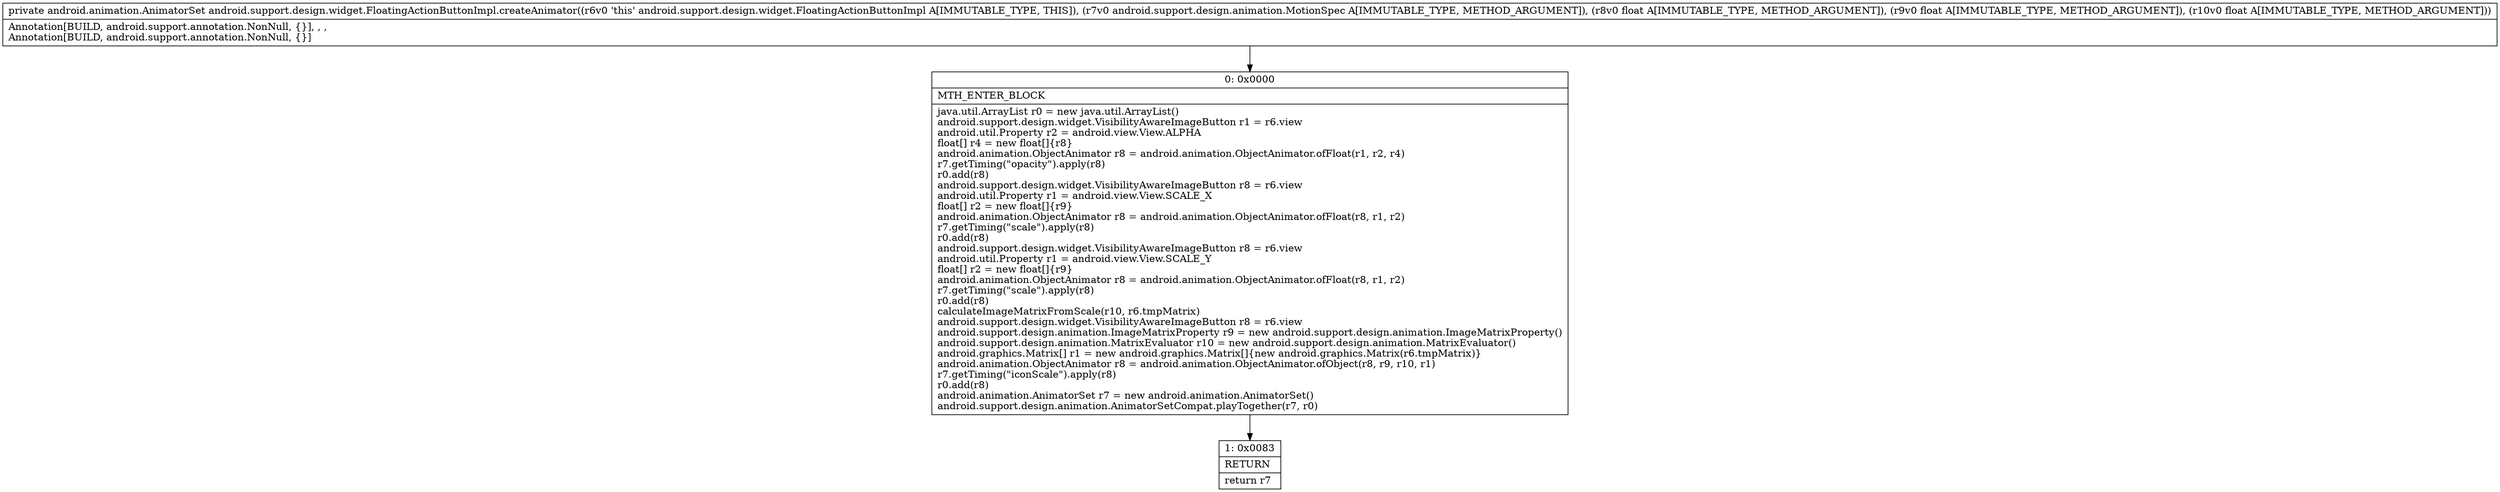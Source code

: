 digraph "CFG forandroid.support.design.widget.FloatingActionButtonImpl.createAnimator(Landroid\/support\/design\/animation\/MotionSpec;FFF)Landroid\/animation\/AnimatorSet;" {
Node_0 [shape=record,label="{0\:\ 0x0000|MTH_ENTER_BLOCK\l|java.util.ArrayList r0 = new java.util.ArrayList()\landroid.support.design.widget.VisibilityAwareImageButton r1 = r6.view\landroid.util.Property r2 = android.view.View.ALPHA\lfloat[] r4 = new float[]\{r8\}\landroid.animation.ObjectAnimator r8 = android.animation.ObjectAnimator.ofFloat(r1, r2, r4)\lr7.getTiming(\"opacity\").apply(r8)\lr0.add(r8)\landroid.support.design.widget.VisibilityAwareImageButton r8 = r6.view\landroid.util.Property r1 = android.view.View.SCALE_X\lfloat[] r2 = new float[]\{r9\}\landroid.animation.ObjectAnimator r8 = android.animation.ObjectAnimator.ofFloat(r8, r1, r2)\lr7.getTiming(\"scale\").apply(r8)\lr0.add(r8)\landroid.support.design.widget.VisibilityAwareImageButton r8 = r6.view\landroid.util.Property r1 = android.view.View.SCALE_Y\lfloat[] r2 = new float[]\{r9\}\landroid.animation.ObjectAnimator r8 = android.animation.ObjectAnimator.ofFloat(r8, r1, r2)\lr7.getTiming(\"scale\").apply(r8)\lr0.add(r8)\lcalculateImageMatrixFromScale(r10, r6.tmpMatrix)\landroid.support.design.widget.VisibilityAwareImageButton r8 = r6.view\landroid.support.design.animation.ImageMatrixProperty r9 = new android.support.design.animation.ImageMatrixProperty()\landroid.support.design.animation.MatrixEvaluator r10 = new android.support.design.animation.MatrixEvaluator()\landroid.graphics.Matrix[] r1 = new android.graphics.Matrix[]\{new android.graphics.Matrix(r6.tmpMatrix)\}\landroid.animation.ObjectAnimator r8 = android.animation.ObjectAnimator.ofObject(r8, r9, r10, r1)\lr7.getTiming(\"iconScale\").apply(r8)\lr0.add(r8)\landroid.animation.AnimatorSet r7 = new android.animation.AnimatorSet()\landroid.support.design.animation.AnimatorSetCompat.playTogether(r7, r0)\l}"];
Node_1 [shape=record,label="{1\:\ 0x0083|RETURN\l|return r7\l}"];
MethodNode[shape=record,label="{private android.animation.AnimatorSet android.support.design.widget.FloatingActionButtonImpl.createAnimator((r6v0 'this' android.support.design.widget.FloatingActionButtonImpl A[IMMUTABLE_TYPE, THIS]), (r7v0 android.support.design.animation.MotionSpec A[IMMUTABLE_TYPE, METHOD_ARGUMENT]), (r8v0 float A[IMMUTABLE_TYPE, METHOD_ARGUMENT]), (r9v0 float A[IMMUTABLE_TYPE, METHOD_ARGUMENT]), (r10v0 float A[IMMUTABLE_TYPE, METHOD_ARGUMENT]))  | Annotation[BUILD, android.support.annotation.NonNull, \{\}], , , \lAnnotation[BUILD, android.support.annotation.NonNull, \{\}]\l}"];
MethodNode -> Node_0;
Node_0 -> Node_1;
}

